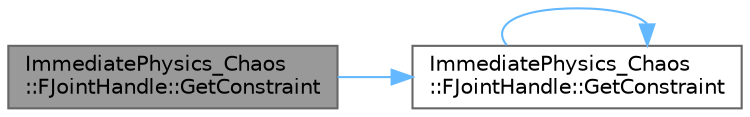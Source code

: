 digraph "ImmediatePhysics_Chaos::FJointHandle::GetConstraint"
{
 // INTERACTIVE_SVG=YES
 // LATEX_PDF_SIZE
  bgcolor="transparent";
  edge [fontname=Helvetica,fontsize=10,labelfontname=Helvetica,labelfontsize=10];
  node [fontname=Helvetica,fontsize=10,shape=box,height=0.2,width=0.4];
  rankdir="LR";
  Node1 [id="Node000001",label="ImmediatePhysics_Chaos\l::FJointHandle::GetConstraint",height=0.2,width=0.4,color="gray40", fillcolor="grey60", style="filled", fontcolor="black",tooltip=" "];
  Node1 -> Node2 [id="edge1_Node000001_Node000002",color="steelblue1",style="solid",tooltip=" "];
  Node2 [id="Node000002",label="ImmediatePhysics_Chaos\l::FJointHandle::GetConstraint",height=0.2,width=0.4,color="grey40", fillcolor="white", style="filled",URL="$d2/d44/structImmediatePhysics__Chaos_1_1FJointHandle.html#a4151ec8abf19fb54a893aa75dd8539e9",tooltip=" "];
  Node2 -> Node2 [id="edge2_Node000002_Node000002",color="steelblue1",style="solid",tooltip=" "];
}
